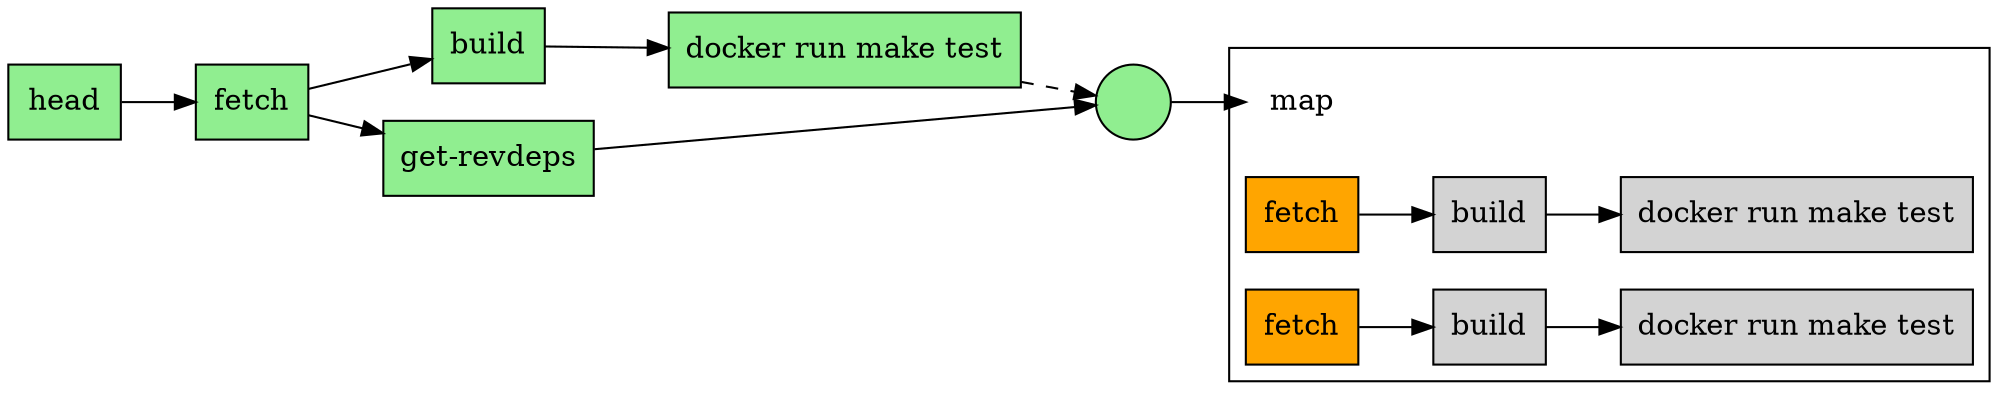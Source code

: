 digraph pipeline {
  node [shape="box"]
  rankdir=LR
  n5 [label="head",fillcolor="#90ee90",style="filled"]
  n4 [label="fetch",fillcolor="#90ee90",style="filled"]
  n5 -> n4
  n3 [label="build",fillcolor="#90ee90",style="filled"]
  n4 -> n3
  n2 [label="docker run make test",fillcolor="#90ee90",style="filled"]
  n3 -> n2
  n6 [label="get-revdeps",fillcolor="#90ee90",style="filled"]
  n4 -> n6
  n1 [label="",fillcolor="#90ee90",style="filled",shape="circle"]
  n2 -> n1 [style="dashed"]
  n6 -> n1
  subgraph cluster_0 {
  n0 [label="map",shape="none"]
  n10 [label="fetch",fillcolor="#ffa500",style="filled"]
  n9 [label="build",fillcolor="#d3d3d3",style="filled"]
  n10 -> n9
  n8 [label="docker run make test",fillcolor="#d3d3d3",style="filled"]
  n9 -> n8
  n13 [label="fetch",fillcolor="#ffa500",style="filled"]
  n12 [label="build",fillcolor="#d3d3d3",style="filled"]
  n13 -> n12
  n11 [label="docker run make test",fillcolor="#d3d3d3",style="filled"]
  n12 -> n11
  }
  n1 -> n0
  }
